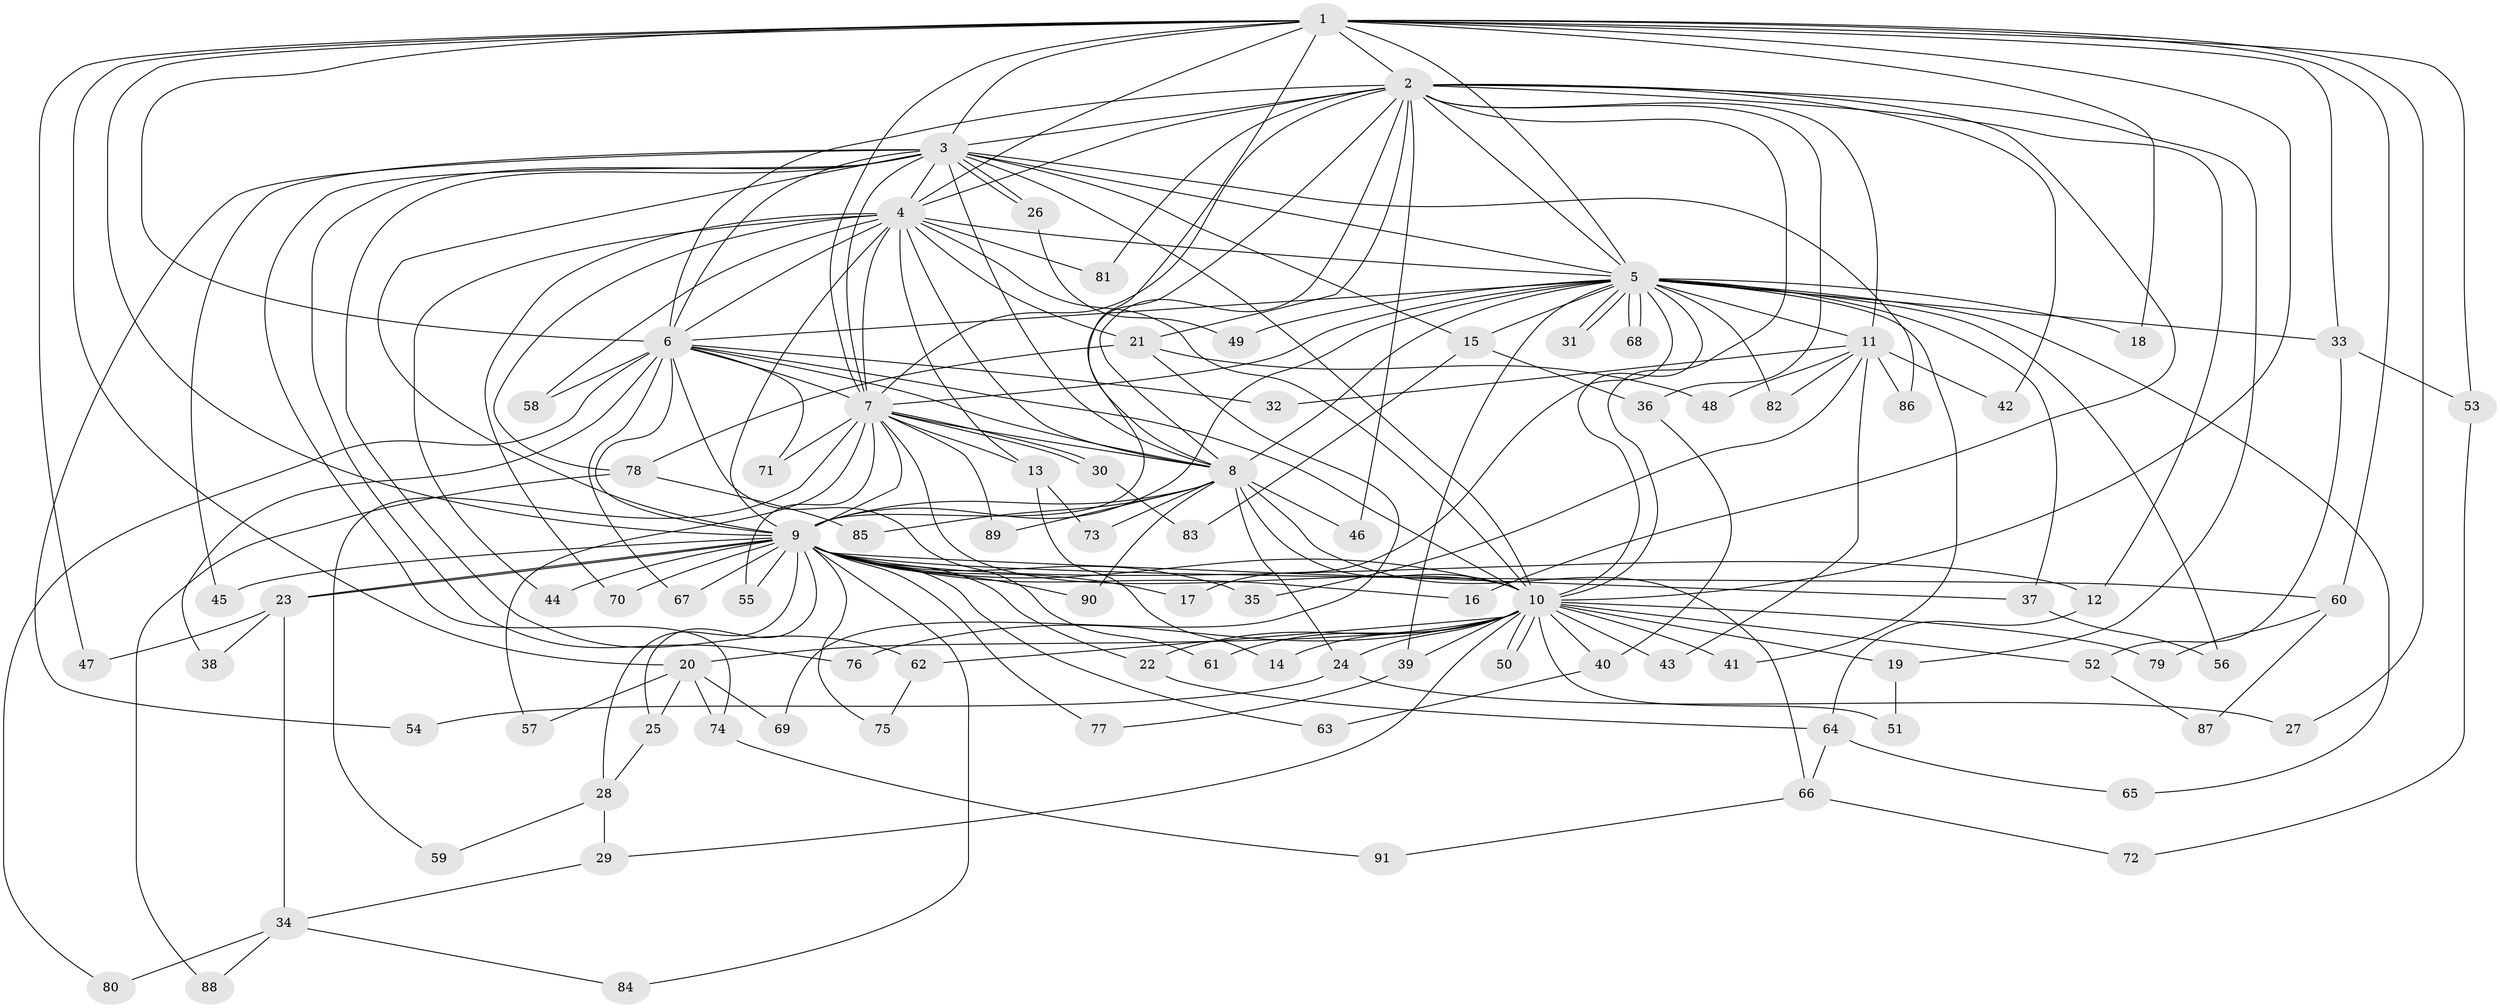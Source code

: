 // coarse degree distribution, {14: 0.027777777777777776, 16: 0.013888888888888888, 22: 0.013888888888888888, 15: 0.013888888888888888, 23: 0.013888888888888888, 13: 0.013888888888888888, 27: 0.013888888888888888, 26: 0.013888888888888888, 8: 0.013888888888888888, 3: 0.1388888888888889, 2: 0.5694444444444444, 4: 0.1111111111111111, 6: 0.013888888888888888, 5: 0.027777777777777776}
// Generated by graph-tools (version 1.1) at 2025/41/03/06/25 10:41:39]
// undirected, 91 vertices, 207 edges
graph export_dot {
graph [start="1"]
  node [color=gray90,style=filled];
  1;
  2;
  3;
  4;
  5;
  6;
  7;
  8;
  9;
  10;
  11;
  12;
  13;
  14;
  15;
  16;
  17;
  18;
  19;
  20;
  21;
  22;
  23;
  24;
  25;
  26;
  27;
  28;
  29;
  30;
  31;
  32;
  33;
  34;
  35;
  36;
  37;
  38;
  39;
  40;
  41;
  42;
  43;
  44;
  45;
  46;
  47;
  48;
  49;
  50;
  51;
  52;
  53;
  54;
  55;
  56;
  57;
  58;
  59;
  60;
  61;
  62;
  63;
  64;
  65;
  66;
  67;
  68;
  69;
  70;
  71;
  72;
  73;
  74;
  75;
  76;
  77;
  78;
  79;
  80;
  81;
  82;
  83;
  84;
  85;
  86;
  87;
  88;
  89;
  90;
  91;
  1 -- 2;
  1 -- 3;
  1 -- 4;
  1 -- 5;
  1 -- 6;
  1 -- 7;
  1 -- 8;
  1 -- 9;
  1 -- 10;
  1 -- 18;
  1 -- 20;
  1 -- 27;
  1 -- 33;
  1 -- 47;
  1 -- 53;
  1 -- 60;
  2 -- 3;
  2 -- 4;
  2 -- 5;
  2 -- 6;
  2 -- 7;
  2 -- 8;
  2 -- 9;
  2 -- 10;
  2 -- 11;
  2 -- 12;
  2 -- 16;
  2 -- 19;
  2 -- 21;
  2 -- 36;
  2 -- 42;
  2 -- 46;
  2 -- 81;
  3 -- 4;
  3 -- 5;
  3 -- 6;
  3 -- 7;
  3 -- 8;
  3 -- 9;
  3 -- 10;
  3 -- 15;
  3 -- 26;
  3 -- 26;
  3 -- 45;
  3 -- 54;
  3 -- 62;
  3 -- 74;
  3 -- 76;
  3 -- 86;
  4 -- 5;
  4 -- 6;
  4 -- 7;
  4 -- 8;
  4 -- 9;
  4 -- 10;
  4 -- 13;
  4 -- 21;
  4 -- 44;
  4 -- 58;
  4 -- 70;
  4 -- 78;
  4 -- 81;
  5 -- 6;
  5 -- 7;
  5 -- 8;
  5 -- 9;
  5 -- 10;
  5 -- 11;
  5 -- 15;
  5 -- 17;
  5 -- 18;
  5 -- 31;
  5 -- 31;
  5 -- 33;
  5 -- 37;
  5 -- 39;
  5 -- 41;
  5 -- 49;
  5 -- 56;
  5 -- 65;
  5 -- 68;
  5 -- 68;
  5 -- 82;
  6 -- 7;
  6 -- 8;
  6 -- 9;
  6 -- 10;
  6 -- 32;
  6 -- 38;
  6 -- 58;
  6 -- 61;
  6 -- 67;
  6 -- 71;
  6 -- 80;
  7 -- 8;
  7 -- 9;
  7 -- 10;
  7 -- 13;
  7 -- 30;
  7 -- 30;
  7 -- 55;
  7 -- 57;
  7 -- 59;
  7 -- 71;
  7 -- 89;
  8 -- 9;
  8 -- 10;
  8 -- 24;
  8 -- 46;
  8 -- 66;
  8 -- 73;
  8 -- 85;
  8 -- 89;
  8 -- 90;
  9 -- 10;
  9 -- 12;
  9 -- 16;
  9 -- 17;
  9 -- 22;
  9 -- 23;
  9 -- 23;
  9 -- 25;
  9 -- 28;
  9 -- 35;
  9 -- 37;
  9 -- 44;
  9 -- 45;
  9 -- 55;
  9 -- 60;
  9 -- 63;
  9 -- 67;
  9 -- 70;
  9 -- 75;
  9 -- 77;
  9 -- 84;
  9 -- 90;
  10 -- 14;
  10 -- 19;
  10 -- 20;
  10 -- 22;
  10 -- 24;
  10 -- 29;
  10 -- 39;
  10 -- 40;
  10 -- 41;
  10 -- 43;
  10 -- 50;
  10 -- 50;
  10 -- 51;
  10 -- 52;
  10 -- 61;
  10 -- 62;
  10 -- 76;
  10 -- 79;
  11 -- 32;
  11 -- 35;
  11 -- 42;
  11 -- 43;
  11 -- 48;
  11 -- 82;
  11 -- 86;
  12 -- 64;
  13 -- 14;
  13 -- 73;
  15 -- 36;
  15 -- 83;
  19 -- 51;
  20 -- 25;
  20 -- 57;
  20 -- 69;
  20 -- 74;
  21 -- 48;
  21 -- 69;
  21 -- 78;
  22 -- 64;
  23 -- 34;
  23 -- 38;
  23 -- 47;
  24 -- 27;
  24 -- 54;
  25 -- 28;
  26 -- 49;
  28 -- 29;
  28 -- 59;
  29 -- 34;
  30 -- 83;
  33 -- 52;
  33 -- 53;
  34 -- 80;
  34 -- 84;
  34 -- 88;
  36 -- 40;
  37 -- 56;
  39 -- 77;
  40 -- 63;
  52 -- 87;
  53 -- 72;
  60 -- 79;
  60 -- 87;
  62 -- 75;
  64 -- 65;
  64 -- 66;
  66 -- 72;
  66 -- 91;
  74 -- 91;
  78 -- 85;
  78 -- 88;
}
